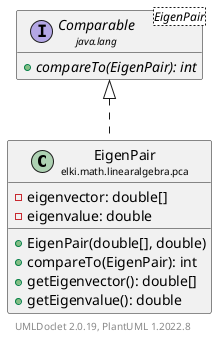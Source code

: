 @startuml
    remove .*\.(Instance|Par|Parameterizer|Factory)$
    set namespaceSeparator none
    hide empty fields
    hide empty methods

    class "<size:14>EigenPair\n<size:10>elki.math.linearalgebra.pca" as elki.math.linearalgebra.pca.EigenPair [[EigenPair.html]] {
        -eigenvector: double[]
        -eigenvalue: double
        +EigenPair(double[], double)
        +compareTo(EigenPair): int
        +getEigenvector(): double[]
        +getEigenvalue(): double
    }

    interface "<size:14>Comparable\n<size:10>java.lang" as java.lang.Comparable<EigenPair> {
        {abstract} +compareTo(EigenPair): int
    }

    java.lang.Comparable <|.. elki.math.linearalgebra.pca.EigenPair

    center footer UMLDoclet 2.0.19, PlantUML 1.2022.8
@enduml
